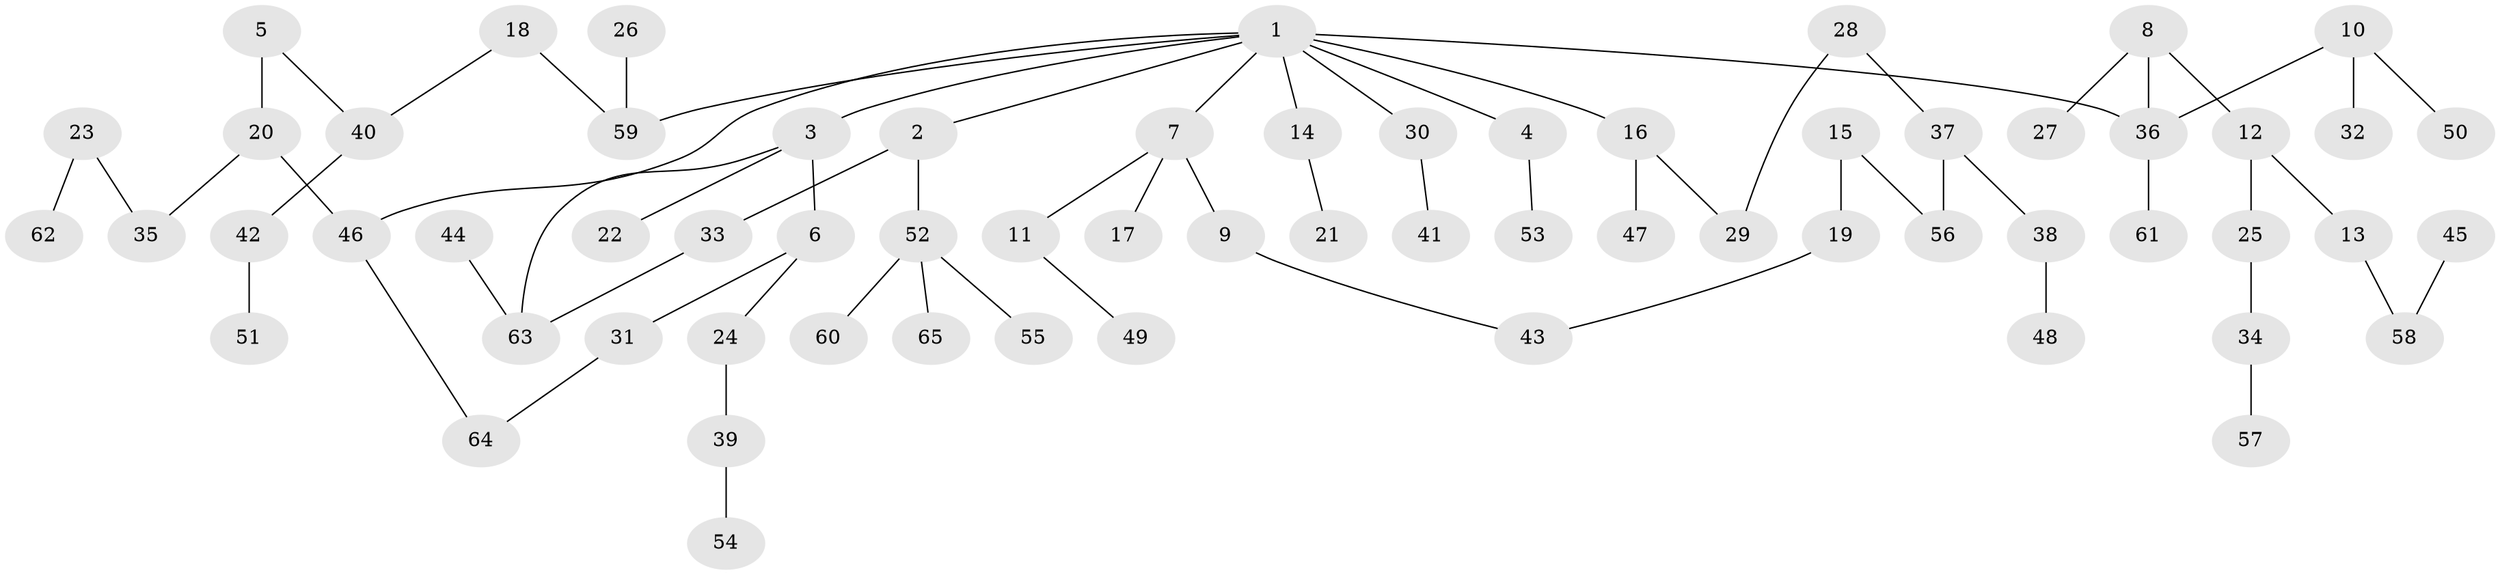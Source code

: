 // original degree distribution, {4: 0.07608695652173914, 10: 0.010869565217391304, 3: 0.15217391304347827, 5: 0.021739130434782608, 2: 0.34782608695652173, 1: 0.391304347826087}
// Generated by graph-tools (version 1.1) at 2025/36/03/04/25 23:36:13]
// undirected, 65 vertices, 68 edges
graph export_dot {
  node [color=gray90,style=filled];
  1;
  2;
  3;
  4;
  5;
  6;
  7;
  8;
  9;
  10;
  11;
  12;
  13;
  14;
  15;
  16;
  17;
  18;
  19;
  20;
  21;
  22;
  23;
  24;
  25;
  26;
  27;
  28;
  29;
  30;
  31;
  32;
  33;
  34;
  35;
  36;
  37;
  38;
  39;
  40;
  41;
  42;
  43;
  44;
  45;
  46;
  47;
  48;
  49;
  50;
  51;
  52;
  53;
  54;
  55;
  56;
  57;
  58;
  59;
  60;
  61;
  62;
  63;
  64;
  65;
  1 -- 2 [weight=1.0];
  1 -- 3 [weight=1.0];
  1 -- 4 [weight=1.0];
  1 -- 7 [weight=1.0];
  1 -- 14 [weight=1.0];
  1 -- 16 [weight=1.0];
  1 -- 30 [weight=1.0];
  1 -- 36 [weight=1.0];
  1 -- 46 [weight=1.0];
  1 -- 59 [weight=1.0];
  2 -- 33 [weight=1.0];
  2 -- 52 [weight=1.0];
  3 -- 6 [weight=1.0];
  3 -- 22 [weight=1.0];
  3 -- 63 [weight=1.0];
  4 -- 53 [weight=1.0];
  5 -- 20 [weight=1.0];
  5 -- 40 [weight=1.0];
  6 -- 24 [weight=1.0];
  6 -- 31 [weight=1.0];
  7 -- 9 [weight=1.0];
  7 -- 11 [weight=1.0];
  7 -- 17 [weight=1.0];
  8 -- 12 [weight=1.0];
  8 -- 27 [weight=1.0];
  8 -- 36 [weight=1.0];
  9 -- 43 [weight=1.0];
  10 -- 32 [weight=1.0];
  10 -- 36 [weight=1.0];
  10 -- 50 [weight=1.0];
  11 -- 49 [weight=1.0];
  12 -- 13 [weight=1.0];
  12 -- 25 [weight=1.0];
  13 -- 58 [weight=1.0];
  14 -- 21 [weight=1.0];
  15 -- 19 [weight=1.0];
  15 -- 56 [weight=1.0];
  16 -- 29 [weight=1.0];
  16 -- 47 [weight=1.0];
  18 -- 40 [weight=1.0];
  18 -- 59 [weight=1.0];
  19 -- 43 [weight=1.0];
  20 -- 35 [weight=1.0];
  20 -- 46 [weight=1.0];
  23 -- 35 [weight=1.0];
  23 -- 62 [weight=1.0];
  24 -- 39 [weight=1.0];
  25 -- 34 [weight=1.0];
  26 -- 59 [weight=1.0];
  28 -- 29 [weight=1.0];
  28 -- 37 [weight=1.0];
  30 -- 41 [weight=1.0];
  31 -- 64 [weight=1.0];
  33 -- 63 [weight=1.0];
  34 -- 57 [weight=1.0];
  36 -- 61 [weight=1.0];
  37 -- 38 [weight=1.0];
  37 -- 56 [weight=1.0];
  38 -- 48 [weight=1.0];
  39 -- 54 [weight=1.0];
  40 -- 42 [weight=1.0];
  42 -- 51 [weight=1.0];
  44 -- 63 [weight=1.0];
  45 -- 58 [weight=1.0];
  46 -- 64 [weight=1.0];
  52 -- 55 [weight=1.0];
  52 -- 60 [weight=1.0];
  52 -- 65 [weight=1.0];
}
